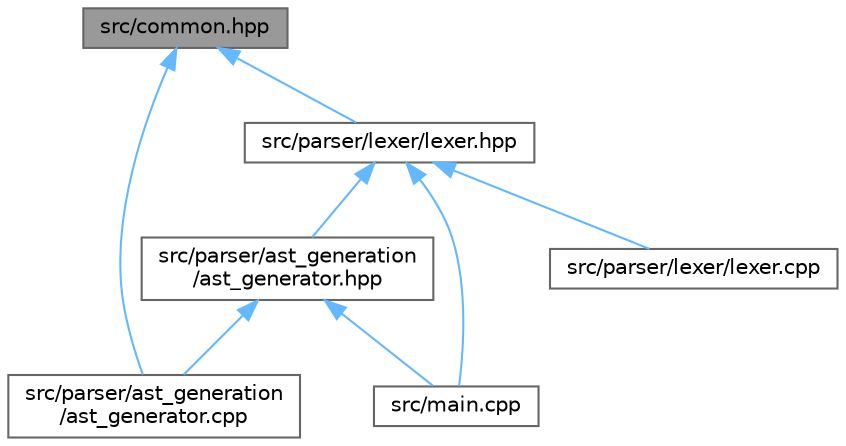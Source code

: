 digraph "src/common.hpp"
{
 // LATEX_PDF_SIZE
  bgcolor="transparent";
  edge [fontname=Helvetica,fontsize=10,labelfontname=Helvetica,labelfontsize=10];
  node [fontname=Helvetica,fontsize=10,shape=box,height=0.2,width=0.4];
  Node1 [id="Node000001",label="src/common.hpp",height=0.2,width=0.4,color="gray40", fillcolor="grey60", style="filled", fontcolor="black",tooltip="Common definitions and utilities used throughout the PEBBL project."];
  Node1 -> Node2 [id="edge1_Node000001_Node000002",dir="back",color="steelblue1",style="solid",tooltip=" "];
  Node2 [id="Node000002",label="src/parser/ast_generation\l/ast_generator.cpp",height=0.2,width=0.4,color="grey40", fillcolor="white", style="filled",URL="$ast__generator_8cpp.html",tooltip="Implementation of the recursive descent parser for generating ASTs."];
  Node1 -> Node3 [id="edge2_Node000001_Node000003",dir="back",color="steelblue1",style="solid",tooltip=" "];
  Node3 [id="Node000003",label="src/parser/lexer/lexer.hpp",height=0.2,width=0.4,color="grey40", fillcolor="white", style="filled",URL="$lexer_8hpp.html",tooltip="Lexical analyzer for tokenizing PEBBL source code."];
  Node3 -> Node4 [id="edge3_Node000003_Node000004",dir="back",color="steelblue1",style="solid",tooltip=" "];
  Node4 [id="Node000004",label="src/main.cpp",height=0.2,width=0.4,color="grey40", fillcolor="white", style="filled",URL="$main_8cpp.html",tooltip="Main entry point and testing for the PEBBL language compiler."];
  Node3 -> Node5 [id="edge4_Node000003_Node000005",dir="back",color="steelblue1",style="solid",tooltip=" "];
  Node5 [id="Node000005",label="src/parser/ast_generation\l/ast_generator.hpp",height=0.2,width=0.4,color="grey40", fillcolor="white", style="filled",URL="$ast__generator_8hpp.html",tooltip="Recursive descent parser for generating Abstract Syntax Trees from tokens."];
  Node5 -> Node4 [id="edge5_Node000005_Node000004",dir="back",color="steelblue1",style="solid",tooltip=" "];
  Node5 -> Node2 [id="edge6_Node000005_Node000002",dir="back",color="steelblue1",style="solid",tooltip=" "];
  Node3 -> Node6 [id="edge7_Node000003_Node000006",dir="back",color="steelblue1",style="solid",tooltip=" "];
  Node6 [id="Node000006",label="src/parser/lexer/lexer.cpp",height=0.2,width=0.4,color="grey40", fillcolor="white", style="filled",URL="$lexer_8cpp.html",tooltip="Implementation of the lexical analyzer for PEBBL source code."];
}
